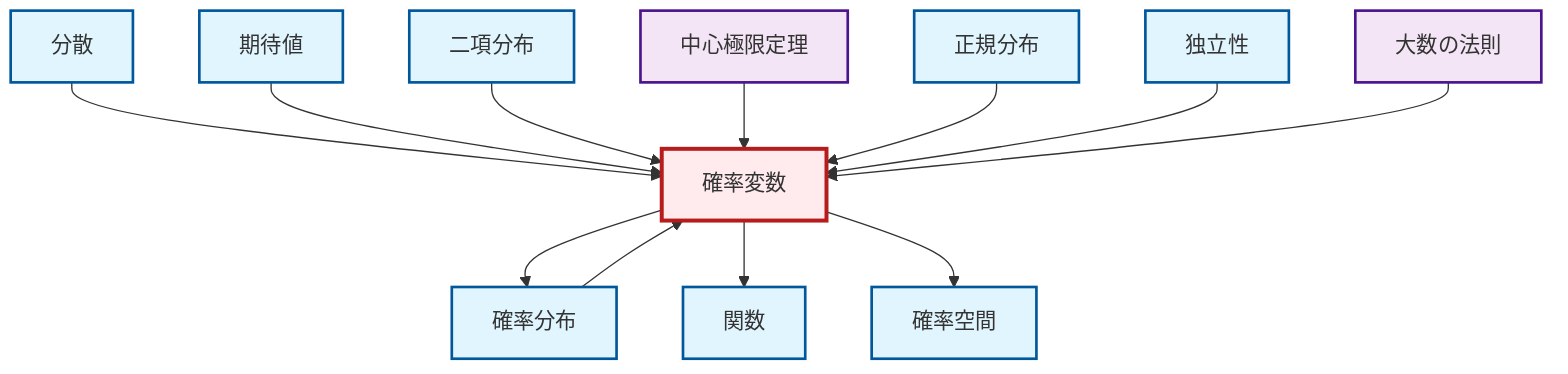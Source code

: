 graph TD
    classDef definition fill:#e1f5fe,stroke:#01579b,stroke-width:2px
    classDef theorem fill:#f3e5f5,stroke:#4a148c,stroke-width:2px
    classDef axiom fill:#fff3e0,stroke:#e65100,stroke-width:2px
    classDef example fill:#e8f5e9,stroke:#1b5e20,stroke-width:2px
    classDef current fill:#ffebee,stroke:#b71c1c,stroke-width:3px
    def-function["関数"]:::definition
    def-binomial-distribution["二項分布"]:::definition
    thm-central-limit["中心極限定理"]:::theorem
    def-variance["分散"]:::definition
    def-probability-space["確率空間"]:::definition
    def-probability-distribution["確率分布"]:::definition
    thm-law-of-large-numbers["大数の法則"]:::theorem
    def-random-variable["確率変数"]:::definition
    def-independence["独立性"]:::definition
    def-normal-distribution["正規分布"]:::definition
    def-expectation["期待値"]:::definition
    def-random-variable --> def-probability-distribution
    def-variance --> def-random-variable
    def-random-variable --> def-function
    def-expectation --> def-random-variable
    def-binomial-distribution --> def-random-variable
    def-random-variable --> def-probability-space
    thm-central-limit --> def-random-variable
    def-normal-distribution --> def-random-variable
    def-independence --> def-random-variable
    def-probability-distribution --> def-random-variable
    thm-law-of-large-numbers --> def-random-variable
    class def-random-variable current